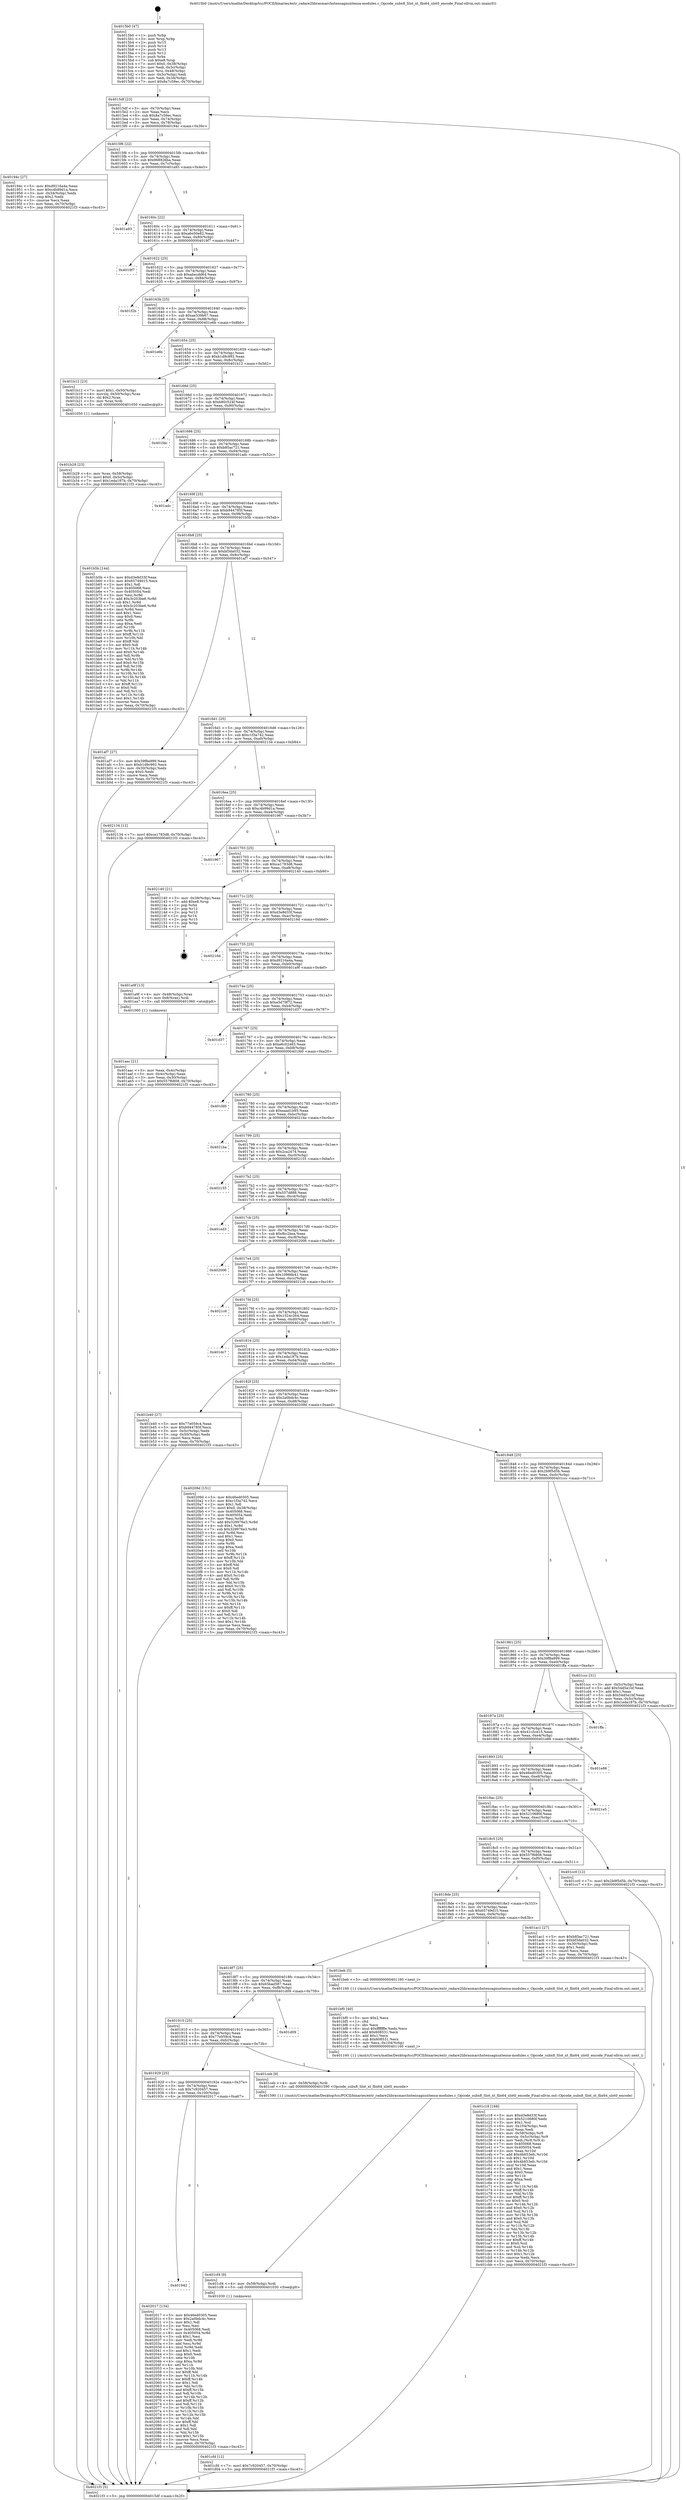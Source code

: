 digraph "0x4015b0" {
  label = "0x4015b0 (/mnt/c/Users/mathe/Desktop/tcc/POCII/binaries/extr_radare2librasmarchxtensagnuxtensa-modules.c_Opcode_subx8_Slot_xt_flix64_slot0_encode_Final-ollvm.out::main(0))"
  labelloc = "t"
  node[shape=record]

  Entry [label="",width=0.3,height=0.3,shape=circle,fillcolor=black,style=filled]
  "0x4015df" [label="{
     0x4015df [23]\l
     | [instrs]\l
     &nbsp;&nbsp;0x4015df \<+3\>: mov -0x70(%rbp),%eax\l
     &nbsp;&nbsp;0x4015e2 \<+2\>: mov %eax,%ecx\l
     &nbsp;&nbsp;0x4015e4 \<+6\>: sub $0x8a7c59ec,%ecx\l
     &nbsp;&nbsp;0x4015ea \<+3\>: mov %eax,-0x74(%rbp)\l
     &nbsp;&nbsp;0x4015ed \<+3\>: mov %ecx,-0x78(%rbp)\l
     &nbsp;&nbsp;0x4015f0 \<+6\>: je 000000000040194c \<main+0x39c\>\l
  }"]
  "0x40194c" [label="{
     0x40194c [27]\l
     | [instrs]\l
     &nbsp;&nbsp;0x40194c \<+5\>: mov $0xd9216a4a,%eax\l
     &nbsp;&nbsp;0x401951 \<+5\>: mov $0xc4b99d1a,%ecx\l
     &nbsp;&nbsp;0x401956 \<+3\>: mov -0x34(%rbp),%edx\l
     &nbsp;&nbsp;0x401959 \<+3\>: cmp $0x2,%edx\l
     &nbsp;&nbsp;0x40195c \<+3\>: cmovne %ecx,%eax\l
     &nbsp;&nbsp;0x40195f \<+3\>: mov %eax,-0x70(%rbp)\l
     &nbsp;&nbsp;0x401962 \<+5\>: jmp 00000000004021f3 \<main+0xc43\>\l
  }"]
  "0x4015f6" [label="{
     0x4015f6 [22]\l
     | [instrs]\l
     &nbsp;&nbsp;0x4015f6 \<+5\>: jmp 00000000004015fb \<main+0x4b\>\l
     &nbsp;&nbsp;0x4015fb \<+3\>: mov -0x74(%rbp),%eax\l
     &nbsp;&nbsp;0x4015fe \<+5\>: sub $0x968926ba,%eax\l
     &nbsp;&nbsp;0x401603 \<+3\>: mov %eax,-0x7c(%rbp)\l
     &nbsp;&nbsp;0x401606 \<+6\>: je 0000000000401a93 \<main+0x4e3\>\l
  }"]
  "0x4021f3" [label="{
     0x4021f3 [5]\l
     | [instrs]\l
     &nbsp;&nbsp;0x4021f3 \<+5\>: jmp 00000000004015df \<main+0x2f\>\l
  }"]
  "0x4015b0" [label="{
     0x4015b0 [47]\l
     | [instrs]\l
     &nbsp;&nbsp;0x4015b0 \<+1\>: push %rbp\l
     &nbsp;&nbsp;0x4015b1 \<+3\>: mov %rsp,%rbp\l
     &nbsp;&nbsp;0x4015b4 \<+2\>: push %r15\l
     &nbsp;&nbsp;0x4015b6 \<+2\>: push %r14\l
     &nbsp;&nbsp;0x4015b8 \<+2\>: push %r13\l
     &nbsp;&nbsp;0x4015ba \<+2\>: push %r12\l
     &nbsp;&nbsp;0x4015bc \<+1\>: push %rbx\l
     &nbsp;&nbsp;0x4015bd \<+7\>: sub $0xe8,%rsp\l
     &nbsp;&nbsp;0x4015c4 \<+7\>: movl $0x0,-0x38(%rbp)\l
     &nbsp;&nbsp;0x4015cb \<+3\>: mov %edi,-0x3c(%rbp)\l
     &nbsp;&nbsp;0x4015ce \<+4\>: mov %rsi,-0x48(%rbp)\l
     &nbsp;&nbsp;0x4015d2 \<+3\>: mov -0x3c(%rbp),%edi\l
     &nbsp;&nbsp;0x4015d5 \<+3\>: mov %edi,-0x34(%rbp)\l
     &nbsp;&nbsp;0x4015d8 \<+7\>: movl $0x8a7c59ec,-0x70(%rbp)\l
  }"]
  Exit [label="",width=0.3,height=0.3,shape=circle,fillcolor=black,style=filled,peripheries=2]
  "0x401a93" [label="{
     0x401a93\l
  }", style=dashed]
  "0x40160c" [label="{
     0x40160c [22]\l
     | [instrs]\l
     &nbsp;&nbsp;0x40160c \<+5\>: jmp 0000000000401611 \<main+0x61\>\l
     &nbsp;&nbsp;0x401611 \<+3\>: mov -0x74(%rbp),%eax\l
     &nbsp;&nbsp;0x401614 \<+5\>: sub $0xa6e50e82,%eax\l
     &nbsp;&nbsp;0x401619 \<+3\>: mov %eax,-0x80(%rbp)\l
     &nbsp;&nbsp;0x40161c \<+6\>: je 00000000004019f7 \<main+0x447\>\l
  }"]
  "0x401942" [label="{
     0x401942\l
  }", style=dashed]
  "0x4019f7" [label="{
     0x4019f7\l
  }", style=dashed]
  "0x401622" [label="{
     0x401622 [25]\l
     | [instrs]\l
     &nbsp;&nbsp;0x401622 \<+5\>: jmp 0000000000401627 \<main+0x77\>\l
     &nbsp;&nbsp;0x401627 \<+3\>: mov -0x74(%rbp),%eax\l
     &nbsp;&nbsp;0x40162a \<+5\>: sub $0xabecdd64,%eax\l
     &nbsp;&nbsp;0x40162f \<+6\>: mov %eax,-0x84(%rbp)\l
     &nbsp;&nbsp;0x401635 \<+6\>: je 0000000000401f2b \<main+0x97b\>\l
  }"]
  "0x402017" [label="{
     0x402017 [134]\l
     | [instrs]\l
     &nbsp;&nbsp;0x402017 \<+5\>: mov $0x46ed0305,%eax\l
     &nbsp;&nbsp;0x40201c \<+5\>: mov $0x2a0bdc4c,%ecx\l
     &nbsp;&nbsp;0x402021 \<+2\>: mov $0x1,%dl\l
     &nbsp;&nbsp;0x402023 \<+2\>: xor %esi,%esi\l
     &nbsp;&nbsp;0x402025 \<+7\>: mov 0x405068,%edi\l
     &nbsp;&nbsp;0x40202c \<+8\>: mov 0x405054,%r8d\l
     &nbsp;&nbsp;0x402034 \<+3\>: sub $0x1,%esi\l
     &nbsp;&nbsp;0x402037 \<+3\>: mov %edi,%r9d\l
     &nbsp;&nbsp;0x40203a \<+3\>: add %esi,%r9d\l
     &nbsp;&nbsp;0x40203d \<+4\>: imul %r9d,%edi\l
     &nbsp;&nbsp;0x402041 \<+3\>: and $0x1,%edi\l
     &nbsp;&nbsp;0x402044 \<+3\>: cmp $0x0,%edi\l
     &nbsp;&nbsp;0x402047 \<+4\>: sete %r10b\l
     &nbsp;&nbsp;0x40204b \<+4\>: cmp $0xa,%r8d\l
     &nbsp;&nbsp;0x40204f \<+4\>: setl %r11b\l
     &nbsp;&nbsp;0x402053 \<+3\>: mov %r10b,%bl\l
     &nbsp;&nbsp;0x402056 \<+3\>: xor $0xff,%bl\l
     &nbsp;&nbsp;0x402059 \<+3\>: mov %r11b,%r14b\l
     &nbsp;&nbsp;0x40205c \<+4\>: xor $0xff,%r14b\l
     &nbsp;&nbsp;0x402060 \<+3\>: xor $0x1,%dl\l
     &nbsp;&nbsp;0x402063 \<+3\>: mov %bl,%r15b\l
     &nbsp;&nbsp;0x402066 \<+4\>: and $0xff,%r15b\l
     &nbsp;&nbsp;0x40206a \<+3\>: and %dl,%r10b\l
     &nbsp;&nbsp;0x40206d \<+3\>: mov %r14b,%r12b\l
     &nbsp;&nbsp;0x402070 \<+4\>: and $0xff,%r12b\l
     &nbsp;&nbsp;0x402074 \<+3\>: and %dl,%r11b\l
     &nbsp;&nbsp;0x402077 \<+3\>: or %r10b,%r15b\l
     &nbsp;&nbsp;0x40207a \<+3\>: or %r11b,%r12b\l
     &nbsp;&nbsp;0x40207d \<+3\>: xor %r12b,%r15b\l
     &nbsp;&nbsp;0x402080 \<+3\>: or %r14b,%bl\l
     &nbsp;&nbsp;0x402083 \<+3\>: xor $0xff,%bl\l
     &nbsp;&nbsp;0x402086 \<+3\>: or $0x1,%dl\l
     &nbsp;&nbsp;0x402089 \<+2\>: and %dl,%bl\l
     &nbsp;&nbsp;0x40208b \<+3\>: or %bl,%r15b\l
     &nbsp;&nbsp;0x40208e \<+4\>: test $0x1,%r15b\l
     &nbsp;&nbsp;0x402092 \<+3\>: cmovne %ecx,%eax\l
     &nbsp;&nbsp;0x402095 \<+3\>: mov %eax,-0x70(%rbp)\l
     &nbsp;&nbsp;0x402098 \<+5\>: jmp 00000000004021f3 \<main+0xc43\>\l
  }"]
  "0x401f2b" [label="{
     0x401f2b\l
  }", style=dashed]
  "0x40163b" [label="{
     0x40163b [25]\l
     | [instrs]\l
     &nbsp;&nbsp;0x40163b \<+5\>: jmp 0000000000401640 \<main+0x90\>\l
     &nbsp;&nbsp;0x401640 \<+3\>: mov -0x74(%rbp),%eax\l
     &nbsp;&nbsp;0x401643 \<+5\>: sub $0xae339b67,%eax\l
     &nbsp;&nbsp;0x401648 \<+6\>: mov %eax,-0x88(%rbp)\l
     &nbsp;&nbsp;0x40164e \<+6\>: je 0000000000401e6b \<main+0x8bb\>\l
  }"]
  "0x401cfd" [label="{
     0x401cfd [12]\l
     | [instrs]\l
     &nbsp;&nbsp;0x401cfd \<+7\>: movl $0x7c920457,-0x70(%rbp)\l
     &nbsp;&nbsp;0x401d04 \<+5\>: jmp 00000000004021f3 \<main+0xc43\>\l
  }"]
  "0x401e6b" [label="{
     0x401e6b\l
  }", style=dashed]
  "0x401654" [label="{
     0x401654 [25]\l
     | [instrs]\l
     &nbsp;&nbsp;0x401654 \<+5\>: jmp 0000000000401659 \<main+0xa9\>\l
     &nbsp;&nbsp;0x401659 \<+3\>: mov -0x74(%rbp),%eax\l
     &nbsp;&nbsp;0x40165c \<+5\>: sub $0xb1d9c992,%eax\l
     &nbsp;&nbsp;0x401661 \<+6\>: mov %eax,-0x8c(%rbp)\l
     &nbsp;&nbsp;0x401667 \<+6\>: je 0000000000401b12 \<main+0x562\>\l
  }"]
  "0x401cf4" [label="{
     0x401cf4 [9]\l
     | [instrs]\l
     &nbsp;&nbsp;0x401cf4 \<+4\>: mov -0x58(%rbp),%rdi\l
     &nbsp;&nbsp;0x401cf8 \<+5\>: call 0000000000401030 \<free@plt\>\l
     | [calls]\l
     &nbsp;&nbsp;0x401030 \{1\} (unknown)\l
  }"]
  "0x401b12" [label="{
     0x401b12 [23]\l
     | [instrs]\l
     &nbsp;&nbsp;0x401b12 \<+7\>: movl $0x1,-0x50(%rbp)\l
     &nbsp;&nbsp;0x401b19 \<+4\>: movslq -0x50(%rbp),%rax\l
     &nbsp;&nbsp;0x401b1d \<+4\>: shl $0x2,%rax\l
     &nbsp;&nbsp;0x401b21 \<+3\>: mov %rax,%rdi\l
     &nbsp;&nbsp;0x401b24 \<+5\>: call 0000000000401050 \<malloc@plt\>\l
     | [calls]\l
     &nbsp;&nbsp;0x401050 \{1\} (unknown)\l
  }"]
  "0x40166d" [label="{
     0x40166d [25]\l
     | [instrs]\l
     &nbsp;&nbsp;0x40166d \<+5\>: jmp 0000000000401672 \<main+0xc2\>\l
     &nbsp;&nbsp;0x401672 \<+3\>: mov -0x74(%rbp),%eax\l
     &nbsp;&nbsp;0x401675 \<+5\>: sub $0xb80c524f,%eax\l
     &nbsp;&nbsp;0x40167a \<+6\>: mov %eax,-0x90(%rbp)\l
     &nbsp;&nbsp;0x401680 \<+6\>: je 0000000000401fdc \<main+0xa2c\>\l
  }"]
  "0x401929" [label="{
     0x401929 [25]\l
     | [instrs]\l
     &nbsp;&nbsp;0x401929 \<+5\>: jmp 000000000040192e \<main+0x37e\>\l
     &nbsp;&nbsp;0x40192e \<+3\>: mov -0x74(%rbp),%eax\l
     &nbsp;&nbsp;0x401931 \<+5\>: sub $0x7c920457,%eax\l
     &nbsp;&nbsp;0x401936 \<+6\>: mov %eax,-0x100(%rbp)\l
     &nbsp;&nbsp;0x40193c \<+6\>: je 0000000000402017 \<main+0xa67\>\l
  }"]
  "0x401fdc" [label="{
     0x401fdc\l
  }", style=dashed]
  "0x401686" [label="{
     0x401686 [25]\l
     | [instrs]\l
     &nbsp;&nbsp;0x401686 \<+5\>: jmp 000000000040168b \<main+0xdb\>\l
     &nbsp;&nbsp;0x40168b \<+3\>: mov -0x74(%rbp),%eax\l
     &nbsp;&nbsp;0x40168e \<+5\>: sub $0xb85ac721,%eax\l
     &nbsp;&nbsp;0x401693 \<+6\>: mov %eax,-0x94(%rbp)\l
     &nbsp;&nbsp;0x401699 \<+6\>: je 0000000000401adc \<main+0x52c\>\l
  }"]
  "0x401ceb" [label="{
     0x401ceb [9]\l
     | [instrs]\l
     &nbsp;&nbsp;0x401ceb \<+4\>: mov -0x58(%rbp),%rdi\l
     &nbsp;&nbsp;0x401cef \<+5\>: call 0000000000401590 \<Opcode_subx8_Slot_xt_flix64_slot0_encode\>\l
     | [calls]\l
     &nbsp;&nbsp;0x401590 \{1\} (/mnt/c/Users/mathe/Desktop/tcc/POCII/binaries/extr_radare2librasmarchxtensagnuxtensa-modules.c_Opcode_subx8_Slot_xt_flix64_slot0_encode_Final-ollvm.out::Opcode_subx8_Slot_xt_flix64_slot0_encode)\l
  }"]
  "0x401adc" [label="{
     0x401adc\l
  }", style=dashed]
  "0x40169f" [label="{
     0x40169f [25]\l
     | [instrs]\l
     &nbsp;&nbsp;0x40169f \<+5\>: jmp 00000000004016a4 \<main+0xf4\>\l
     &nbsp;&nbsp;0x4016a4 \<+3\>: mov -0x74(%rbp),%eax\l
     &nbsp;&nbsp;0x4016a7 \<+5\>: sub $0xb944785f,%eax\l
     &nbsp;&nbsp;0x4016ac \<+6\>: mov %eax,-0x98(%rbp)\l
     &nbsp;&nbsp;0x4016b2 \<+6\>: je 0000000000401b5b \<main+0x5ab\>\l
  }"]
  "0x401910" [label="{
     0x401910 [25]\l
     | [instrs]\l
     &nbsp;&nbsp;0x401910 \<+5\>: jmp 0000000000401915 \<main+0x365\>\l
     &nbsp;&nbsp;0x401915 \<+3\>: mov -0x74(%rbp),%eax\l
     &nbsp;&nbsp;0x401918 \<+5\>: sub $0x77e059c4,%eax\l
     &nbsp;&nbsp;0x40191d \<+6\>: mov %eax,-0xfc(%rbp)\l
     &nbsp;&nbsp;0x401923 \<+6\>: je 0000000000401ceb \<main+0x73b\>\l
  }"]
  "0x401b5b" [label="{
     0x401b5b [144]\l
     | [instrs]\l
     &nbsp;&nbsp;0x401b5b \<+5\>: mov $0xd3e8d33f,%eax\l
     &nbsp;&nbsp;0x401b60 \<+5\>: mov $0x65749d15,%ecx\l
     &nbsp;&nbsp;0x401b65 \<+2\>: mov $0x1,%dl\l
     &nbsp;&nbsp;0x401b67 \<+7\>: mov 0x405068,%esi\l
     &nbsp;&nbsp;0x401b6e \<+7\>: mov 0x405054,%edi\l
     &nbsp;&nbsp;0x401b75 \<+3\>: mov %esi,%r8d\l
     &nbsp;&nbsp;0x401b78 \<+7\>: add $0x3c203be6,%r8d\l
     &nbsp;&nbsp;0x401b7f \<+4\>: sub $0x1,%r8d\l
     &nbsp;&nbsp;0x401b83 \<+7\>: sub $0x3c203be6,%r8d\l
     &nbsp;&nbsp;0x401b8a \<+4\>: imul %r8d,%esi\l
     &nbsp;&nbsp;0x401b8e \<+3\>: and $0x1,%esi\l
     &nbsp;&nbsp;0x401b91 \<+3\>: cmp $0x0,%esi\l
     &nbsp;&nbsp;0x401b94 \<+4\>: sete %r9b\l
     &nbsp;&nbsp;0x401b98 \<+3\>: cmp $0xa,%edi\l
     &nbsp;&nbsp;0x401b9b \<+4\>: setl %r10b\l
     &nbsp;&nbsp;0x401b9f \<+3\>: mov %r9b,%r11b\l
     &nbsp;&nbsp;0x401ba2 \<+4\>: xor $0xff,%r11b\l
     &nbsp;&nbsp;0x401ba6 \<+3\>: mov %r10b,%bl\l
     &nbsp;&nbsp;0x401ba9 \<+3\>: xor $0xff,%bl\l
     &nbsp;&nbsp;0x401bac \<+3\>: xor $0x0,%dl\l
     &nbsp;&nbsp;0x401baf \<+3\>: mov %r11b,%r14b\l
     &nbsp;&nbsp;0x401bb2 \<+4\>: and $0x0,%r14b\l
     &nbsp;&nbsp;0x401bb6 \<+3\>: and %dl,%r9b\l
     &nbsp;&nbsp;0x401bb9 \<+3\>: mov %bl,%r15b\l
     &nbsp;&nbsp;0x401bbc \<+4\>: and $0x0,%r15b\l
     &nbsp;&nbsp;0x401bc0 \<+3\>: and %dl,%r10b\l
     &nbsp;&nbsp;0x401bc3 \<+3\>: or %r9b,%r14b\l
     &nbsp;&nbsp;0x401bc6 \<+3\>: or %r10b,%r15b\l
     &nbsp;&nbsp;0x401bc9 \<+3\>: xor %r15b,%r14b\l
     &nbsp;&nbsp;0x401bcc \<+3\>: or %bl,%r11b\l
     &nbsp;&nbsp;0x401bcf \<+4\>: xor $0xff,%r11b\l
     &nbsp;&nbsp;0x401bd3 \<+3\>: or $0x0,%dl\l
     &nbsp;&nbsp;0x401bd6 \<+3\>: and %dl,%r11b\l
     &nbsp;&nbsp;0x401bd9 \<+3\>: or %r11b,%r14b\l
     &nbsp;&nbsp;0x401bdc \<+4\>: test $0x1,%r14b\l
     &nbsp;&nbsp;0x401be0 \<+3\>: cmovne %ecx,%eax\l
     &nbsp;&nbsp;0x401be3 \<+3\>: mov %eax,-0x70(%rbp)\l
     &nbsp;&nbsp;0x401be6 \<+5\>: jmp 00000000004021f3 \<main+0xc43\>\l
  }"]
  "0x4016b8" [label="{
     0x4016b8 [25]\l
     | [instrs]\l
     &nbsp;&nbsp;0x4016b8 \<+5\>: jmp 00000000004016bd \<main+0x10d\>\l
     &nbsp;&nbsp;0x4016bd \<+3\>: mov -0x74(%rbp),%eax\l
     &nbsp;&nbsp;0x4016c0 \<+5\>: sub $0xbf3da032,%eax\l
     &nbsp;&nbsp;0x4016c5 \<+6\>: mov %eax,-0x9c(%rbp)\l
     &nbsp;&nbsp;0x4016cb \<+6\>: je 0000000000401af7 \<main+0x547\>\l
  }"]
  "0x401d09" [label="{
     0x401d09\l
  }", style=dashed]
  "0x401af7" [label="{
     0x401af7 [27]\l
     | [instrs]\l
     &nbsp;&nbsp;0x401af7 \<+5\>: mov $0x39f8a999,%eax\l
     &nbsp;&nbsp;0x401afc \<+5\>: mov $0xb1d9c992,%ecx\l
     &nbsp;&nbsp;0x401b01 \<+3\>: mov -0x30(%rbp),%edx\l
     &nbsp;&nbsp;0x401b04 \<+3\>: cmp $0x0,%edx\l
     &nbsp;&nbsp;0x401b07 \<+3\>: cmove %ecx,%eax\l
     &nbsp;&nbsp;0x401b0a \<+3\>: mov %eax,-0x70(%rbp)\l
     &nbsp;&nbsp;0x401b0d \<+5\>: jmp 00000000004021f3 \<main+0xc43\>\l
  }"]
  "0x4016d1" [label="{
     0x4016d1 [25]\l
     | [instrs]\l
     &nbsp;&nbsp;0x4016d1 \<+5\>: jmp 00000000004016d6 \<main+0x126\>\l
     &nbsp;&nbsp;0x4016d6 \<+3\>: mov -0x74(%rbp),%eax\l
     &nbsp;&nbsp;0x4016d9 \<+5\>: sub $0xc1f3a742,%eax\l
     &nbsp;&nbsp;0x4016de \<+6\>: mov %eax,-0xa0(%rbp)\l
     &nbsp;&nbsp;0x4016e4 \<+6\>: je 0000000000402134 \<main+0xb84\>\l
  }"]
  "0x401c18" [label="{
     0x401c18 [168]\l
     | [instrs]\l
     &nbsp;&nbsp;0x401c18 \<+5\>: mov $0xd3e8d33f,%ecx\l
     &nbsp;&nbsp;0x401c1d \<+5\>: mov $0x5210680f,%edx\l
     &nbsp;&nbsp;0x401c22 \<+3\>: mov $0x1,%sil\l
     &nbsp;&nbsp;0x401c25 \<+6\>: mov -0x104(%rbp),%edi\l
     &nbsp;&nbsp;0x401c2b \<+3\>: imul %eax,%edi\l
     &nbsp;&nbsp;0x401c2e \<+4\>: mov -0x58(%rbp),%r8\l
     &nbsp;&nbsp;0x401c32 \<+4\>: movslq -0x5c(%rbp),%r9\l
     &nbsp;&nbsp;0x401c36 \<+4\>: mov %edi,(%r8,%r9,4)\l
     &nbsp;&nbsp;0x401c3a \<+7\>: mov 0x405068,%eax\l
     &nbsp;&nbsp;0x401c41 \<+7\>: mov 0x405054,%edi\l
     &nbsp;&nbsp;0x401c48 \<+3\>: mov %eax,%r10d\l
     &nbsp;&nbsp;0x401c4b \<+7\>: add $0x4b653efc,%r10d\l
     &nbsp;&nbsp;0x401c52 \<+4\>: sub $0x1,%r10d\l
     &nbsp;&nbsp;0x401c56 \<+7\>: sub $0x4b653efc,%r10d\l
     &nbsp;&nbsp;0x401c5d \<+4\>: imul %r10d,%eax\l
     &nbsp;&nbsp;0x401c61 \<+3\>: and $0x1,%eax\l
     &nbsp;&nbsp;0x401c64 \<+3\>: cmp $0x0,%eax\l
     &nbsp;&nbsp;0x401c67 \<+4\>: sete %r11b\l
     &nbsp;&nbsp;0x401c6b \<+3\>: cmp $0xa,%edi\l
     &nbsp;&nbsp;0x401c6e \<+3\>: setl %bl\l
     &nbsp;&nbsp;0x401c71 \<+3\>: mov %r11b,%r14b\l
     &nbsp;&nbsp;0x401c74 \<+4\>: xor $0xff,%r14b\l
     &nbsp;&nbsp;0x401c78 \<+3\>: mov %bl,%r15b\l
     &nbsp;&nbsp;0x401c7b \<+4\>: xor $0xff,%r15b\l
     &nbsp;&nbsp;0x401c7f \<+4\>: xor $0x0,%sil\l
     &nbsp;&nbsp;0x401c83 \<+3\>: mov %r14b,%r12b\l
     &nbsp;&nbsp;0x401c86 \<+4\>: and $0x0,%r12b\l
     &nbsp;&nbsp;0x401c8a \<+3\>: and %sil,%r11b\l
     &nbsp;&nbsp;0x401c8d \<+3\>: mov %r15b,%r13b\l
     &nbsp;&nbsp;0x401c90 \<+4\>: and $0x0,%r13b\l
     &nbsp;&nbsp;0x401c94 \<+3\>: and %sil,%bl\l
     &nbsp;&nbsp;0x401c97 \<+3\>: or %r11b,%r12b\l
     &nbsp;&nbsp;0x401c9a \<+3\>: or %bl,%r13b\l
     &nbsp;&nbsp;0x401c9d \<+3\>: xor %r13b,%r12b\l
     &nbsp;&nbsp;0x401ca0 \<+3\>: or %r15b,%r14b\l
     &nbsp;&nbsp;0x401ca3 \<+4\>: xor $0xff,%r14b\l
     &nbsp;&nbsp;0x401ca7 \<+4\>: or $0x0,%sil\l
     &nbsp;&nbsp;0x401cab \<+3\>: and %sil,%r14b\l
     &nbsp;&nbsp;0x401cae \<+3\>: or %r14b,%r12b\l
     &nbsp;&nbsp;0x401cb1 \<+4\>: test $0x1,%r12b\l
     &nbsp;&nbsp;0x401cb5 \<+3\>: cmovne %edx,%ecx\l
     &nbsp;&nbsp;0x401cb8 \<+3\>: mov %ecx,-0x70(%rbp)\l
     &nbsp;&nbsp;0x401cbb \<+5\>: jmp 00000000004021f3 \<main+0xc43\>\l
  }"]
  "0x402134" [label="{
     0x402134 [12]\l
     | [instrs]\l
     &nbsp;&nbsp;0x402134 \<+7\>: movl $0xca1783d8,-0x70(%rbp)\l
     &nbsp;&nbsp;0x40213b \<+5\>: jmp 00000000004021f3 \<main+0xc43\>\l
  }"]
  "0x4016ea" [label="{
     0x4016ea [25]\l
     | [instrs]\l
     &nbsp;&nbsp;0x4016ea \<+5\>: jmp 00000000004016ef \<main+0x13f\>\l
     &nbsp;&nbsp;0x4016ef \<+3\>: mov -0x74(%rbp),%eax\l
     &nbsp;&nbsp;0x4016f2 \<+5\>: sub $0xc4b99d1a,%eax\l
     &nbsp;&nbsp;0x4016f7 \<+6\>: mov %eax,-0xa4(%rbp)\l
     &nbsp;&nbsp;0x4016fd \<+6\>: je 0000000000401967 \<main+0x3b7\>\l
  }"]
  "0x401bf0" [label="{
     0x401bf0 [40]\l
     | [instrs]\l
     &nbsp;&nbsp;0x401bf0 \<+5\>: mov $0x2,%ecx\l
     &nbsp;&nbsp;0x401bf5 \<+1\>: cltd\l
     &nbsp;&nbsp;0x401bf6 \<+2\>: idiv %ecx\l
     &nbsp;&nbsp;0x401bf8 \<+6\>: imul $0xfffffffe,%edx,%ecx\l
     &nbsp;&nbsp;0x401bfe \<+6\>: add $0x608531,%ecx\l
     &nbsp;&nbsp;0x401c04 \<+3\>: add $0x1,%ecx\l
     &nbsp;&nbsp;0x401c07 \<+6\>: sub $0x608531,%ecx\l
     &nbsp;&nbsp;0x401c0d \<+6\>: mov %ecx,-0x104(%rbp)\l
     &nbsp;&nbsp;0x401c13 \<+5\>: call 0000000000401160 \<next_i\>\l
     | [calls]\l
     &nbsp;&nbsp;0x401160 \{1\} (/mnt/c/Users/mathe/Desktop/tcc/POCII/binaries/extr_radare2librasmarchxtensagnuxtensa-modules.c_Opcode_subx8_Slot_xt_flix64_slot0_encode_Final-ollvm.out::next_i)\l
  }"]
  "0x401967" [label="{
     0x401967\l
  }", style=dashed]
  "0x401703" [label="{
     0x401703 [25]\l
     | [instrs]\l
     &nbsp;&nbsp;0x401703 \<+5\>: jmp 0000000000401708 \<main+0x158\>\l
     &nbsp;&nbsp;0x401708 \<+3\>: mov -0x74(%rbp),%eax\l
     &nbsp;&nbsp;0x40170b \<+5\>: sub $0xca1783d8,%eax\l
     &nbsp;&nbsp;0x401710 \<+6\>: mov %eax,-0xa8(%rbp)\l
     &nbsp;&nbsp;0x401716 \<+6\>: je 0000000000402140 \<main+0xb90\>\l
  }"]
  "0x4018f7" [label="{
     0x4018f7 [25]\l
     | [instrs]\l
     &nbsp;&nbsp;0x4018f7 \<+5\>: jmp 00000000004018fc \<main+0x34c\>\l
     &nbsp;&nbsp;0x4018fc \<+3\>: mov -0x74(%rbp),%eax\l
     &nbsp;&nbsp;0x4018ff \<+5\>: sub $0x65bad587,%eax\l
     &nbsp;&nbsp;0x401904 \<+6\>: mov %eax,-0xf8(%rbp)\l
     &nbsp;&nbsp;0x40190a \<+6\>: je 0000000000401d09 \<main+0x759\>\l
  }"]
  "0x402140" [label="{
     0x402140 [21]\l
     | [instrs]\l
     &nbsp;&nbsp;0x402140 \<+3\>: mov -0x38(%rbp),%eax\l
     &nbsp;&nbsp;0x402143 \<+7\>: add $0xe8,%rsp\l
     &nbsp;&nbsp;0x40214a \<+1\>: pop %rbx\l
     &nbsp;&nbsp;0x40214b \<+2\>: pop %r12\l
     &nbsp;&nbsp;0x40214d \<+2\>: pop %r13\l
     &nbsp;&nbsp;0x40214f \<+2\>: pop %r14\l
     &nbsp;&nbsp;0x402151 \<+2\>: pop %r15\l
     &nbsp;&nbsp;0x402153 \<+1\>: pop %rbp\l
     &nbsp;&nbsp;0x402154 \<+1\>: ret\l
  }"]
  "0x40171c" [label="{
     0x40171c [25]\l
     | [instrs]\l
     &nbsp;&nbsp;0x40171c \<+5\>: jmp 0000000000401721 \<main+0x171\>\l
     &nbsp;&nbsp;0x401721 \<+3\>: mov -0x74(%rbp),%eax\l
     &nbsp;&nbsp;0x401724 \<+5\>: sub $0xd3e8d33f,%eax\l
     &nbsp;&nbsp;0x401729 \<+6\>: mov %eax,-0xac(%rbp)\l
     &nbsp;&nbsp;0x40172f \<+6\>: je 000000000040216d \<main+0xbbd\>\l
  }"]
  "0x401beb" [label="{
     0x401beb [5]\l
     | [instrs]\l
     &nbsp;&nbsp;0x401beb \<+5\>: call 0000000000401160 \<next_i\>\l
     | [calls]\l
     &nbsp;&nbsp;0x401160 \{1\} (/mnt/c/Users/mathe/Desktop/tcc/POCII/binaries/extr_radare2librasmarchxtensagnuxtensa-modules.c_Opcode_subx8_Slot_xt_flix64_slot0_encode_Final-ollvm.out::next_i)\l
  }"]
  "0x40216d" [label="{
     0x40216d\l
  }", style=dashed]
  "0x401735" [label="{
     0x401735 [25]\l
     | [instrs]\l
     &nbsp;&nbsp;0x401735 \<+5\>: jmp 000000000040173a \<main+0x18a\>\l
     &nbsp;&nbsp;0x40173a \<+3\>: mov -0x74(%rbp),%eax\l
     &nbsp;&nbsp;0x40173d \<+5\>: sub $0xd9216a4a,%eax\l
     &nbsp;&nbsp;0x401742 \<+6\>: mov %eax,-0xb0(%rbp)\l
     &nbsp;&nbsp;0x401748 \<+6\>: je 0000000000401a9f \<main+0x4ef\>\l
  }"]
  "0x401b29" [label="{
     0x401b29 [23]\l
     | [instrs]\l
     &nbsp;&nbsp;0x401b29 \<+4\>: mov %rax,-0x58(%rbp)\l
     &nbsp;&nbsp;0x401b2d \<+7\>: movl $0x0,-0x5c(%rbp)\l
     &nbsp;&nbsp;0x401b34 \<+7\>: movl $0x1eda187b,-0x70(%rbp)\l
     &nbsp;&nbsp;0x401b3b \<+5\>: jmp 00000000004021f3 \<main+0xc43\>\l
  }"]
  "0x401a9f" [label="{
     0x401a9f [13]\l
     | [instrs]\l
     &nbsp;&nbsp;0x401a9f \<+4\>: mov -0x48(%rbp),%rax\l
     &nbsp;&nbsp;0x401aa3 \<+4\>: mov 0x8(%rax),%rdi\l
     &nbsp;&nbsp;0x401aa7 \<+5\>: call 0000000000401060 \<atoi@plt\>\l
     | [calls]\l
     &nbsp;&nbsp;0x401060 \{1\} (unknown)\l
  }"]
  "0x40174e" [label="{
     0x40174e [25]\l
     | [instrs]\l
     &nbsp;&nbsp;0x40174e \<+5\>: jmp 0000000000401753 \<main+0x1a3\>\l
     &nbsp;&nbsp;0x401753 \<+3\>: mov -0x74(%rbp),%eax\l
     &nbsp;&nbsp;0x401756 \<+5\>: sub $0xe5d79f72,%eax\l
     &nbsp;&nbsp;0x40175b \<+6\>: mov %eax,-0xb4(%rbp)\l
     &nbsp;&nbsp;0x401761 \<+6\>: je 0000000000401d37 \<main+0x787\>\l
  }"]
  "0x401aac" [label="{
     0x401aac [21]\l
     | [instrs]\l
     &nbsp;&nbsp;0x401aac \<+3\>: mov %eax,-0x4c(%rbp)\l
     &nbsp;&nbsp;0x401aaf \<+3\>: mov -0x4c(%rbp),%eax\l
     &nbsp;&nbsp;0x401ab2 \<+3\>: mov %eax,-0x30(%rbp)\l
     &nbsp;&nbsp;0x401ab5 \<+7\>: movl $0x557f6808,-0x70(%rbp)\l
     &nbsp;&nbsp;0x401abc \<+5\>: jmp 00000000004021f3 \<main+0xc43\>\l
  }"]
  "0x4018de" [label="{
     0x4018de [25]\l
     | [instrs]\l
     &nbsp;&nbsp;0x4018de \<+5\>: jmp 00000000004018e3 \<main+0x333\>\l
     &nbsp;&nbsp;0x4018e3 \<+3\>: mov -0x74(%rbp),%eax\l
     &nbsp;&nbsp;0x4018e6 \<+5\>: sub $0x65749d15,%eax\l
     &nbsp;&nbsp;0x4018eb \<+6\>: mov %eax,-0xf4(%rbp)\l
     &nbsp;&nbsp;0x4018f1 \<+6\>: je 0000000000401beb \<main+0x63b\>\l
  }"]
  "0x401d37" [label="{
     0x401d37\l
  }", style=dashed]
  "0x401767" [label="{
     0x401767 [25]\l
     | [instrs]\l
     &nbsp;&nbsp;0x401767 \<+5\>: jmp 000000000040176c \<main+0x1bc\>\l
     &nbsp;&nbsp;0x40176c \<+3\>: mov -0x74(%rbp),%eax\l
     &nbsp;&nbsp;0x40176f \<+5\>: sub $0xe6c02483,%eax\l
     &nbsp;&nbsp;0x401774 \<+6\>: mov %eax,-0xb8(%rbp)\l
     &nbsp;&nbsp;0x40177a \<+6\>: je 0000000000401fd0 \<main+0xa20\>\l
  }"]
  "0x401ac1" [label="{
     0x401ac1 [27]\l
     | [instrs]\l
     &nbsp;&nbsp;0x401ac1 \<+5\>: mov $0xb85ac721,%eax\l
     &nbsp;&nbsp;0x401ac6 \<+5\>: mov $0xbf3da032,%ecx\l
     &nbsp;&nbsp;0x401acb \<+3\>: mov -0x30(%rbp),%edx\l
     &nbsp;&nbsp;0x401ace \<+3\>: cmp $0x1,%edx\l
     &nbsp;&nbsp;0x401ad1 \<+3\>: cmovl %ecx,%eax\l
     &nbsp;&nbsp;0x401ad4 \<+3\>: mov %eax,-0x70(%rbp)\l
     &nbsp;&nbsp;0x401ad7 \<+5\>: jmp 00000000004021f3 \<main+0xc43\>\l
  }"]
  "0x401fd0" [label="{
     0x401fd0\l
  }", style=dashed]
  "0x401780" [label="{
     0x401780 [25]\l
     | [instrs]\l
     &nbsp;&nbsp;0x401780 \<+5\>: jmp 0000000000401785 \<main+0x1d5\>\l
     &nbsp;&nbsp;0x401785 \<+3\>: mov -0x74(%rbp),%eax\l
     &nbsp;&nbsp;0x401788 \<+5\>: sub $0xeaad1b95,%eax\l
     &nbsp;&nbsp;0x40178d \<+6\>: mov %eax,-0xbc(%rbp)\l
     &nbsp;&nbsp;0x401793 \<+6\>: je 00000000004021ba \<main+0xc0a\>\l
  }"]
  "0x4018c5" [label="{
     0x4018c5 [25]\l
     | [instrs]\l
     &nbsp;&nbsp;0x4018c5 \<+5\>: jmp 00000000004018ca \<main+0x31a\>\l
     &nbsp;&nbsp;0x4018ca \<+3\>: mov -0x74(%rbp),%eax\l
     &nbsp;&nbsp;0x4018cd \<+5\>: sub $0x557f6808,%eax\l
     &nbsp;&nbsp;0x4018d2 \<+6\>: mov %eax,-0xf0(%rbp)\l
     &nbsp;&nbsp;0x4018d8 \<+6\>: je 0000000000401ac1 \<main+0x511\>\l
  }"]
  "0x4021ba" [label="{
     0x4021ba\l
  }", style=dashed]
  "0x401799" [label="{
     0x401799 [25]\l
     | [instrs]\l
     &nbsp;&nbsp;0x401799 \<+5\>: jmp 000000000040179e \<main+0x1ee\>\l
     &nbsp;&nbsp;0x40179e \<+3\>: mov -0x74(%rbp),%eax\l
     &nbsp;&nbsp;0x4017a1 \<+5\>: sub $0x2ca2474,%eax\l
     &nbsp;&nbsp;0x4017a6 \<+6\>: mov %eax,-0xc0(%rbp)\l
     &nbsp;&nbsp;0x4017ac \<+6\>: je 0000000000402155 \<main+0xba5\>\l
  }"]
  "0x401cc0" [label="{
     0x401cc0 [12]\l
     | [instrs]\l
     &nbsp;&nbsp;0x401cc0 \<+7\>: movl $0x2b9f5d5b,-0x70(%rbp)\l
     &nbsp;&nbsp;0x401cc7 \<+5\>: jmp 00000000004021f3 \<main+0xc43\>\l
  }"]
  "0x402155" [label="{
     0x402155\l
  }", style=dashed]
  "0x4017b2" [label="{
     0x4017b2 [25]\l
     | [instrs]\l
     &nbsp;&nbsp;0x4017b2 \<+5\>: jmp 00000000004017b7 \<main+0x207\>\l
     &nbsp;&nbsp;0x4017b7 \<+3\>: mov -0x74(%rbp),%eax\l
     &nbsp;&nbsp;0x4017ba \<+5\>: sub $0x557d888,%eax\l
     &nbsp;&nbsp;0x4017bf \<+6\>: mov %eax,-0xc4(%rbp)\l
     &nbsp;&nbsp;0x4017c5 \<+6\>: je 0000000000401ed3 \<main+0x923\>\l
  }"]
  "0x4018ac" [label="{
     0x4018ac [25]\l
     | [instrs]\l
     &nbsp;&nbsp;0x4018ac \<+5\>: jmp 00000000004018b1 \<main+0x301\>\l
     &nbsp;&nbsp;0x4018b1 \<+3\>: mov -0x74(%rbp),%eax\l
     &nbsp;&nbsp;0x4018b4 \<+5\>: sub $0x5210680f,%eax\l
     &nbsp;&nbsp;0x4018b9 \<+6\>: mov %eax,-0xec(%rbp)\l
     &nbsp;&nbsp;0x4018bf \<+6\>: je 0000000000401cc0 \<main+0x710\>\l
  }"]
  "0x401ed3" [label="{
     0x401ed3\l
  }", style=dashed]
  "0x4017cb" [label="{
     0x4017cb [25]\l
     | [instrs]\l
     &nbsp;&nbsp;0x4017cb \<+5\>: jmp 00000000004017d0 \<main+0x220\>\l
     &nbsp;&nbsp;0x4017d0 \<+3\>: mov -0x74(%rbp),%eax\l
     &nbsp;&nbsp;0x4017d3 \<+5\>: sub $0xfbc2bea,%eax\l
     &nbsp;&nbsp;0x4017d8 \<+6\>: mov %eax,-0xc8(%rbp)\l
     &nbsp;&nbsp;0x4017de \<+6\>: je 0000000000402006 \<main+0xa56\>\l
  }"]
  "0x4021e5" [label="{
     0x4021e5\l
  }", style=dashed]
  "0x402006" [label="{
     0x402006\l
  }", style=dashed]
  "0x4017e4" [label="{
     0x4017e4 [25]\l
     | [instrs]\l
     &nbsp;&nbsp;0x4017e4 \<+5\>: jmp 00000000004017e9 \<main+0x239\>\l
     &nbsp;&nbsp;0x4017e9 \<+3\>: mov -0x74(%rbp),%eax\l
     &nbsp;&nbsp;0x4017ec \<+5\>: sub $0x10966b41,%eax\l
     &nbsp;&nbsp;0x4017f1 \<+6\>: mov %eax,-0xcc(%rbp)\l
     &nbsp;&nbsp;0x4017f7 \<+6\>: je 00000000004021c6 \<main+0xc16\>\l
  }"]
  "0x401893" [label="{
     0x401893 [25]\l
     | [instrs]\l
     &nbsp;&nbsp;0x401893 \<+5\>: jmp 0000000000401898 \<main+0x2e8\>\l
     &nbsp;&nbsp;0x401898 \<+3\>: mov -0x74(%rbp),%eax\l
     &nbsp;&nbsp;0x40189b \<+5\>: sub $0x46ed0305,%eax\l
     &nbsp;&nbsp;0x4018a0 \<+6\>: mov %eax,-0xe8(%rbp)\l
     &nbsp;&nbsp;0x4018a6 \<+6\>: je 00000000004021e5 \<main+0xc35\>\l
  }"]
  "0x4021c6" [label="{
     0x4021c6\l
  }", style=dashed]
  "0x4017fd" [label="{
     0x4017fd [25]\l
     | [instrs]\l
     &nbsp;&nbsp;0x4017fd \<+5\>: jmp 0000000000401802 \<main+0x252\>\l
     &nbsp;&nbsp;0x401802 \<+3\>: mov -0x74(%rbp),%eax\l
     &nbsp;&nbsp;0x401805 \<+5\>: sub $0x1524c264,%eax\l
     &nbsp;&nbsp;0x40180a \<+6\>: mov %eax,-0xd0(%rbp)\l
     &nbsp;&nbsp;0x401810 \<+6\>: je 0000000000401dc7 \<main+0x817\>\l
  }"]
  "0x401e86" [label="{
     0x401e86\l
  }", style=dashed]
  "0x401dc7" [label="{
     0x401dc7\l
  }", style=dashed]
  "0x401816" [label="{
     0x401816 [25]\l
     | [instrs]\l
     &nbsp;&nbsp;0x401816 \<+5\>: jmp 000000000040181b \<main+0x26b\>\l
     &nbsp;&nbsp;0x40181b \<+3\>: mov -0x74(%rbp),%eax\l
     &nbsp;&nbsp;0x40181e \<+5\>: sub $0x1eda187b,%eax\l
     &nbsp;&nbsp;0x401823 \<+6\>: mov %eax,-0xd4(%rbp)\l
     &nbsp;&nbsp;0x401829 \<+6\>: je 0000000000401b40 \<main+0x590\>\l
  }"]
  "0x40187a" [label="{
     0x40187a [25]\l
     | [instrs]\l
     &nbsp;&nbsp;0x40187a \<+5\>: jmp 000000000040187f \<main+0x2cf\>\l
     &nbsp;&nbsp;0x40187f \<+3\>: mov -0x74(%rbp),%eax\l
     &nbsp;&nbsp;0x401882 \<+5\>: sub $0x41c5ce15,%eax\l
     &nbsp;&nbsp;0x401887 \<+6\>: mov %eax,-0xe4(%rbp)\l
     &nbsp;&nbsp;0x40188d \<+6\>: je 0000000000401e86 \<main+0x8d6\>\l
  }"]
  "0x401b40" [label="{
     0x401b40 [27]\l
     | [instrs]\l
     &nbsp;&nbsp;0x401b40 \<+5\>: mov $0x77e059c4,%eax\l
     &nbsp;&nbsp;0x401b45 \<+5\>: mov $0xb944785f,%ecx\l
     &nbsp;&nbsp;0x401b4a \<+3\>: mov -0x5c(%rbp),%edx\l
     &nbsp;&nbsp;0x401b4d \<+3\>: cmp -0x50(%rbp),%edx\l
     &nbsp;&nbsp;0x401b50 \<+3\>: cmovl %ecx,%eax\l
     &nbsp;&nbsp;0x401b53 \<+3\>: mov %eax,-0x70(%rbp)\l
     &nbsp;&nbsp;0x401b56 \<+5\>: jmp 00000000004021f3 \<main+0xc43\>\l
  }"]
  "0x40182f" [label="{
     0x40182f [25]\l
     | [instrs]\l
     &nbsp;&nbsp;0x40182f \<+5\>: jmp 0000000000401834 \<main+0x284\>\l
     &nbsp;&nbsp;0x401834 \<+3\>: mov -0x74(%rbp),%eax\l
     &nbsp;&nbsp;0x401837 \<+5\>: sub $0x2a0bdc4c,%eax\l
     &nbsp;&nbsp;0x40183c \<+6\>: mov %eax,-0xd8(%rbp)\l
     &nbsp;&nbsp;0x401842 \<+6\>: je 000000000040209d \<main+0xaed\>\l
  }"]
  "0x401ffa" [label="{
     0x401ffa\l
  }", style=dashed]
  "0x40209d" [label="{
     0x40209d [151]\l
     | [instrs]\l
     &nbsp;&nbsp;0x40209d \<+5\>: mov $0x46ed0305,%eax\l
     &nbsp;&nbsp;0x4020a2 \<+5\>: mov $0xc1f3a742,%ecx\l
     &nbsp;&nbsp;0x4020a7 \<+2\>: mov $0x1,%dl\l
     &nbsp;&nbsp;0x4020a9 \<+7\>: movl $0x0,-0x38(%rbp)\l
     &nbsp;&nbsp;0x4020b0 \<+7\>: mov 0x405068,%esi\l
     &nbsp;&nbsp;0x4020b7 \<+7\>: mov 0x405054,%edi\l
     &nbsp;&nbsp;0x4020be \<+3\>: mov %esi,%r8d\l
     &nbsp;&nbsp;0x4020c1 \<+7\>: add $0x329976e3,%r8d\l
     &nbsp;&nbsp;0x4020c8 \<+4\>: sub $0x1,%r8d\l
     &nbsp;&nbsp;0x4020cc \<+7\>: sub $0x329976e3,%r8d\l
     &nbsp;&nbsp;0x4020d3 \<+4\>: imul %r8d,%esi\l
     &nbsp;&nbsp;0x4020d7 \<+3\>: and $0x1,%esi\l
     &nbsp;&nbsp;0x4020da \<+3\>: cmp $0x0,%esi\l
     &nbsp;&nbsp;0x4020dd \<+4\>: sete %r9b\l
     &nbsp;&nbsp;0x4020e1 \<+3\>: cmp $0xa,%edi\l
     &nbsp;&nbsp;0x4020e4 \<+4\>: setl %r10b\l
     &nbsp;&nbsp;0x4020e8 \<+3\>: mov %r9b,%r11b\l
     &nbsp;&nbsp;0x4020eb \<+4\>: xor $0xff,%r11b\l
     &nbsp;&nbsp;0x4020ef \<+3\>: mov %r10b,%bl\l
     &nbsp;&nbsp;0x4020f2 \<+3\>: xor $0xff,%bl\l
     &nbsp;&nbsp;0x4020f5 \<+3\>: xor $0x0,%dl\l
     &nbsp;&nbsp;0x4020f8 \<+3\>: mov %r11b,%r14b\l
     &nbsp;&nbsp;0x4020fb \<+4\>: and $0x0,%r14b\l
     &nbsp;&nbsp;0x4020ff \<+3\>: and %dl,%r9b\l
     &nbsp;&nbsp;0x402102 \<+3\>: mov %bl,%r15b\l
     &nbsp;&nbsp;0x402105 \<+4\>: and $0x0,%r15b\l
     &nbsp;&nbsp;0x402109 \<+3\>: and %dl,%r10b\l
     &nbsp;&nbsp;0x40210c \<+3\>: or %r9b,%r14b\l
     &nbsp;&nbsp;0x40210f \<+3\>: or %r10b,%r15b\l
     &nbsp;&nbsp;0x402112 \<+3\>: xor %r15b,%r14b\l
     &nbsp;&nbsp;0x402115 \<+3\>: or %bl,%r11b\l
     &nbsp;&nbsp;0x402118 \<+4\>: xor $0xff,%r11b\l
     &nbsp;&nbsp;0x40211c \<+3\>: or $0x0,%dl\l
     &nbsp;&nbsp;0x40211f \<+3\>: and %dl,%r11b\l
     &nbsp;&nbsp;0x402122 \<+3\>: or %r11b,%r14b\l
     &nbsp;&nbsp;0x402125 \<+4\>: test $0x1,%r14b\l
     &nbsp;&nbsp;0x402129 \<+3\>: cmovne %ecx,%eax\l
     &nbsp;&nbsp;0x40212c \<+3\>: mov %eax,-0x70(%rbp)\l
     &nbsp;&nbsp;0x40212f \<+5\>: jmp 00000000004021f3 \<main+0xc43\>\l
  }"]
  "0x401848" [label="{
     0x401848 [25]\l
     | [instrs]\l
     &nbsp;&nbsp;0x401848 \<+5\>: jmp 000000000040184d \<main+0x29d\>\l
     &nbsp;&nbsp;0x40184d \<+3\>: mov -0x74(%rbp),%eax\l
     &nbsp;&nbsp;0x401850 \<+5\>: sub $0x2b9f5d5b,%eax\l
     &nbsp;&nbsp;0x401855 \<+6\>: mov %eax,-0xdc(%rbp)\l
     &nbsp;&nbsp;0x40185b \<+6\>: je 0000000000401ccc \<main+0x71c\>\l
  }"]
  "0x401861" [label="{
     0x401861 [25]\l
     | [instrs]\l
     &nbsp;&nbsp;0x401861 \<+5\>: jmp 0000000000401866 \<main+0x2b6\>\l
     &nbsp;&nbsp;0x401866 \<+3\>: mov -0x74(%rbp),%eax\l
     &nbsp;&nbsp;0x401869 \<+5\>: sub $0x39f8a999,%eax\l
     &nbsp;&nbsp;0x40186e \<+6\>: mov %eax,-0xe0(%rbp)\l
     &nbsp;&nbsp;0x401874 \<+6\>: je 0000000000401ffa \<main+0xa4a\>\l
  }"]
  "0x401ccc" [label="{
     0x401ccc [31]\l
     | [instrs]\l
     &nbsp;&nbsp;0x401ccc \<+3\>: mov -0x5c(%rbp),%eax\l
     &nbsp;&nbsp;0x401ccf \<+5\>: add $0x54d5a1bf,%eax\l
     &nbsp;&nbsp;0x401cd4 \<+3\>: add $0x1,%eax\l
     &nbsp;&nbsp;0x401cd7 \<+5\>: sub $0x54d5a1bf,%eax\l
     &nbsp;&nbsp;0x401cdc \<+3\>: mov %eax,-0x5c(%rbp)\l
     &nbsp;&nbsp;0x401cdf \<+7\>: movl $0x1eda187b,-0x70(%rbp)\l
     &nbsp;&nbsp;0x401ce6 \<+5\>: jmp 00000000004021f3 \<main+0xc43\>\l
  }"]
  Entry -> "0x4015b0" [label=" 1"]
  "0x4015df" -> "0x40194c" [label=" 1"]
  "0x4015df" -> "0x4015f6" [label=" 15"]
  "0x40194c" -> "0x4021f3" [label=" 1"]
  "0x4015b0" -> "0x4015df" [label=" 1"]
  "0x4021f3" -> "0x4015df" [label=" 15"]
  "0x402140" -> Exit [label=" 1"]
  "0x4015f6" -> "0x401a93" [label=" 0"]
  "0x4015f6" -> "0x40160c" [label=" 15"]
  "0x402134" -> "0x4021f3" [label=" 1"]
  "0x40160c" -> "0x4019f7" [label=" 0"]
  "0x40160c" -> "0x401622" [label=" 15"]
  "0x40209d" -> "0x4021f3" [label=" 1"]
  "0x401622" -> "0x401f2b" [label=" 0"]
  "0x401622" -> "0x40163b" [label=" 15"]
  "0x402017" -> "0x4021f3" [label=" 1"]
  "0x40163b" -> "0x401e6b" [label=" 0"]
  "0x40163b" -> "0x401654" [label=" 15"]
  "0x401929" -> "0x402017" [label=" 1"]
  "0x401654" -> "0x401b12" [label=" 1"]
  "0x401654" -> "0x40166d" [label=" 14"]
  "0x401929" -> "0x401942" [label=" 0"]
  "0x40166d" -> "0x401fdc" [label=" 0"]
  "0x40166d" -> "0x401686" [label=" 14"]
  "0x401cfd" -> "0x4021f3" [label=" 1"]
  "0x401686" -> "0x401adc" [label=" 0"]
  "0x401686" -> "0x40169f" [label=" 14"]
  "0x401cf4" -> "0x401cfd" [label=" 1"]
  "0x40169f" -> "0x401b5b" [label=" 1"]
  "0x40169f" -> "0x4016b8" [label=" 13"]
  "0x401910" -> "0x401929" [label=" 1"]
  "0x4016b8" -> "0x401af7" [label=" 1"]
  "0x4016b8" -> "0x4016d1" [label=" 12"]
  "0x401910" -> "0x401ceb" [label=" 1"]
  "0x4016d1" -> "0x402134" [label=" 1"]
  "0x4016d1" -> "0x4016ea" [label=" 11"]
  "0x4018f7" -> "0x401910" [label=" 2"]
  "0x4016ea" -> "0x401967" [label=" 0"]
  "0x4016ea" -> "0x401703" [label=" 11"]
  "0x4018f7" -> "0x401d09" [label=" 0"]
  "0x401703" -> "0x402140" [label=" 1"]
  "0x401703" -> "0x40171c" [label=" 10"]
  "0x401ceb" -> "0x401cf4" [label=" 1"]
  "0x40171c" -> "0x40216d" [label=" 0"]
  "0x40171c" -> "0x401735" [label=" 10"]
  "0x401ccc" -> "0x4021f3" [label=" 1"]
  "0x401735" -> "0x401a9f" [label=" 1"]
  "0x401735" -> "0x40174e" [label=" 9"]
  "0x401a9f" -> "0x401aac" [label=" 1"]
  "0x401aac" -> "0x4021f3" [label=" 1"]
  "0x401c18" -> "0x4021f3" [label=" 1"]
  "0x40174e" -> "0x401d37" [label=" 0"]
  "0x40174e" -> "0x401767" [label=" 9"]
  "0x401bf0" -> "0x401c18" [label=" 1"]
  "0x401767" -> "0x401fd0" [label=" 0"]
  "0x401767" -> "0x401780" [label=" 9"]
  "0x401beb" -> "0x401bf0" [label=" 1"]
  "0x401780" -> "0x4021ba" [label=" 0"]
  "0x401780" -> "0x401799" [label=" 9"]
  "0x4018de" -> "0x401beb" [label=" 1"]
  "0x401799" -> "0x402155" [label=" 0"]
  "0x401799" -> "0x4017b2" [label=" 9"]
  "0x401cc0" -> "0x4021f3" [label=" 1"]
  "0x4017b2" -> "0x401ed3" [label=" 0"]
  "0x4017b2" -> "0x4017cb" [label=" 9"]
  "0x401b40" -> "0x4021f3" [label=" 2"]
  "0x4017cb" -> "0x402006" [label=" 0"]
  "0x4017cb" -> "0x4017e4" [label=" 9"]
  "0x401b29" -> "0x4021f3" [label=" 1"]
  "0x4017e4" -> "0x4021c6" [label=" 0"]
  "0x4017e4" -> "0x4017fd" [label=" 9"]
  "0x401af7" -> "0x4021f3" [label=" 1"]
  "0x4017fd" -> "0x401dc7" [label=" 0"]
  "0x4017fd" -> "0x401816" [label=" 9"]
  "0x401ac1" -> "0x4021f3" [label=" 1"]
  "0x401816" -> "0x401b40" [label=" 2"]
  "0x401816" -> "0x40182f" [label=" 7"]
  "0x4018c5" -> "0x401ac1" [label=" 1"]
  "0x40182f" -> "0x40209d" [label=" 1"]
  "0x40182f" -> "0x401848" [label=" 6"]
  "0x4018de" -> "0x4018f7" [label=" 2"]
  "0x401848" -> "0x401ccc" [label=" 1"]
  "0x401848" -> "0x401861" [label=" 5"]
  "0x4018ac" -> "0x4018c5" [label=" 4"]
  "0x401861" -> "0x401ffa" [label=" 0"]
  "0x401861" -> "0x40187a" [label=" 5"]
  "0x4018c5" -> "0x4018de" [label=" 3"]
  "0x40187a" -> "0x401e86" [label=" 0"]
  "0x40187a" -> "0x401893" [label=" 5"]
  "0x401b12" -> "0x401b29" [label=" 1"]
  "0x401893" -> "0x4021e5" [label=" 0"]
  "0x401893" -> "0x4018ac" [label=" 5"]
  "0x401b5b" -> "0x4021f3" [label=" 1"]
  "0x4018ac" -> "0x401cc0" [label=" 1"]
}
